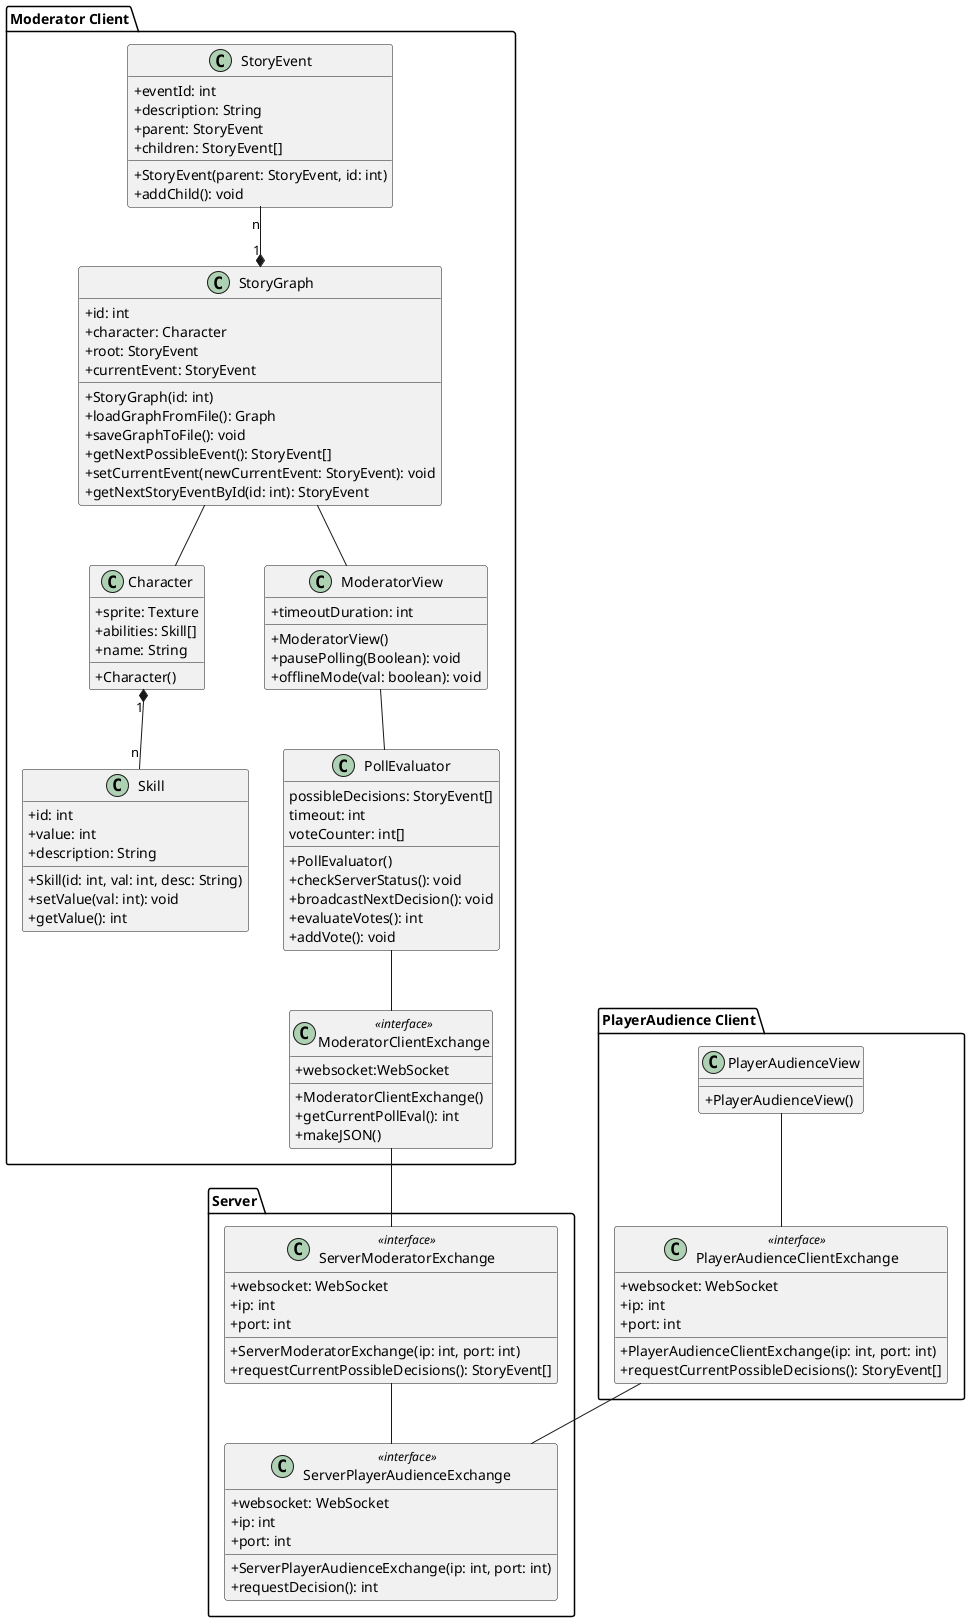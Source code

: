 @startuml

skinparam classAttributeIconSize 0

package "Moderator Client" {

  class StoryEvent {
    {field} +eventId: int
    {field} +description: String
    {field} +parent: StoryEvent
    {field} +children: StoryEvent[]
    {method} +StoryEvent(parent: StoryEvent, id: int)
    {method} +addChild(): void
  }

  class StoryGraph {
    {field} +id: int
    {field} +character: Character
    {field} +root: StoryEvent
    {field} +currentEvent: StoryEvent
    {method} +StoryGraph(id: int)
    {method} +loadGraphFromFile(): Graph
    {method} +saveGraphToFile(): void
    {method} +getNextPossibleEvent(): StoryEvent[]
    {method} +setCurrentEvent(newCurrentEvent: StoryEvent): void
    {method} +getNextStoryEventById(id: int): StoryEvent
  }

  class Skill {
    {field} +id: int
    {field} +value: int
    {field} +description: String
    {method} + Skill(id: int, val: int, desc: String)
    {method} + setValue(val: int): void
    {method} + getValue(): int
  }

  class Character {
    {field} +sprite: Texture
    {field} +abilities: Skill[]
    {field} +name: String
    {method} +Character()
  }

  class "ModeratorView" as mf {
    {field} +timeoutDuration: int
    {method} +ModeratorView()
    {method} +pausePolling(Boolean): void
    {method} +offlineMode(val: boolean): void
  }

  class "PollEvaluator" as pe {

    {field} possibleDecisions: StoryEvent[]
    {field} timeout: int
    {field} voteCounter: int[]
    {method} +PollEvaluator()
    {method} +checkServerStatus(): void
    {method} +broadcastNextDecision(): void
    {method} +evaluateVotes(): int
    {method} +addVote(): void
  }

  class "ModeratorClientExchange" as mcei <<interface>>{
    {field} +websocket:WebSocket
    {method} +ModeratorClientExchange()
    {method} +getCurrentPollEval(): int
    {method} +makeJSON()
  }
}

package "Server" {

  class "ServerModeratorExchange" as smei <<interface>>{
    {field} +websocket: WebSocket
    {field} +ip: int
    {field} +port: int
    {method} +ServerModeratorExchange(ip: int, port: int)
    {method} +requestCurrentPossibleDecisions(): StoryEvent[]
  }

  class "ServerPlayerAudienceExchange" as spaei <<interface>>{
    {field} +websocket: WebSocket
    {field} +ip: int
    {field} +port: int
    {method} +ServerPlayerAudienceExchange(ip: int, port: int)
    {method} +requestDecision(): int
  }

}


package "PlayerAudience Client"{

  class "PlayerAudienceClientExchange" as pacei <<interface>>{
    {field} +websocket: WebSocket
    {field} +ip: int
    {field} +port: int
    {method} +PlayerAudienceClientExchange(ip: int, port: int)
    {method} +requestCurrentPossibleDecisions(): StoryEvent[]
  }

  class "PlayerAudienceView" as pav {
    {method} +PlayerAudienceView()
  }
}

StoryEvent "n" --* "1" StoryGraph
StoryGraph -- mf
StoryGraph -- Character
Character "1" *-- "n" Skill
mf -- pe
pe -- mcei
smei -- spaei
pacei -up- pav
mcei -- smei
pacei -- spaei
@enduml